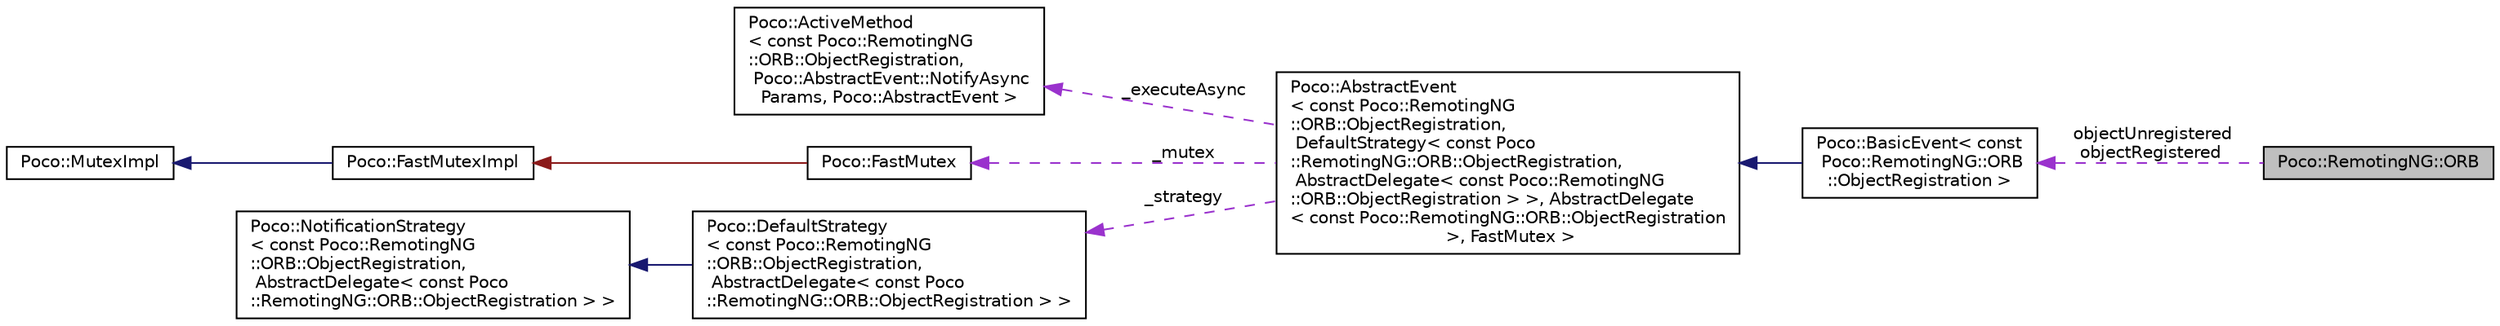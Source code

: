digraph "Poco::RemotingNG::ORB"
{
 // LATEX_PDF_SIZE
  edge [fontname="Helvetica",fontsize="10",labelfontname="Helvetica",labelfontsize="10"];
  node [fontname="Helvetica",fontsize="10",shape=record];
  rankdir="LR";
  Node1 [label="Poco::RemotingNG::ORB",height=0.2,width=0.4,color="black", fillcolor="grey75", style="filled", fontcolor="black",tooltip=" "];
  Node2 -> Node1 [dir="back",color="darkorchid3",fontsize="10",style="dashed",label=" objectUnregistered\nobjectRegistered" ,fontname="Helvetica"];
  Node2 [label="Poco::BasicEvent\< const\l Poco::RemotingNG::ORB\l::ObjectRegistration \>",height=0.2,width=0.4,color="black", fillcolor="white", style="filled",URL="$classPoco_1_1BasicEvent.html",tooltip=" "];
  Node3 -> Node2 [dir="back",color="midnightblue",fontsize="10",style="solid",fontname="Helvetica"];
  Node3 [label="Poco::AbstractEvent\l\< const Poco::RemotingNG\l::ORB::ObjectRegistration,\l DefaultStrategy\< const Poco\l::RemotingNG::ORB::ObjectRegistration,\l AbstractDelegate\< const Poco::RemotingNG\l::ORB::ObjectRegistration \> \>, AbstractDelegate\l\< const Poco::RemotingNG::ORB::ObjectRegistration\l \>, FastMutex \>",height=0.2,width=0.4,color="black", fillcolor="white", style="filled",URL="$classPoco_1_1AbstractEvent.html",tooltip=" "];
  Node4 -> Node3 [dir="back",color="darkorchid3",fontsize="10",style="dashed",label=" _executeAsync" ,fontname="Helvetica"];
  Node4 [label="Poco::ActiveMethod\l\< const Poco::RemotingNG\l::ORB::ObjectRegistration,\l Poco::AbstractEvent::NotifyAsync\lParams, Poco::AbstractEvent \>",height=0.2,width=0.4,color="black", fillcolor="white", style="filled",URL="$classPoco_1_1ActiveMethod.html",tooltip=" "];
  Node5 -> Node3 [dir="back",color="darkorchid3",fontsize="10",style="dashed",label=" _mutex" ,fontname="Helvetica"];
  Node5 [label="Poco::FastMutex",height=0.2,width=0.4,color="black", fillcolor="white", style="filled",URL="$classPoco_1_1FastMutex.html",tooltip=" "];
  Node6 -> Node5 [dir="back",color="firebrick4",fontsize="10",style="solid",fontname="Helvetica"];
  Node6 [label="Poco::FastMutexImpl",height=0.2,width=0.4,color="black", fillcolor="white", style="filled",URL="$classPoco_1_1FastMutexImpl.html",tooltip=" "];
  Node7 -> Node6 [dir="back",color="midnightblue",fontsize="10",style="solid",fontname="Helvetica"];
  Node7 [label="Poco::MutexImpl",height=0.2,width=0.4,color="black", fillcolor="white", style="filled",URL="$classPoco_1_1MutexImpl.html",tooltip=" "];
  Node8 -> Node3 [dir="back",color="darkorchid3",fontsize="10",style="dashed",label=" _strategy" ,fontname="Helvetica"];
  Node8 [label="Poco::DefaultStrategy\l\< const Poco::RemotingNG\l::ORB::ObjectRegistration,\l AbstractDelegate\< const Poco\l::RemotingNG::ORB::ObjectRegistration \> \>",height=0.2,width=0.4,color="black", fillcolor="white", style="filled",URL="$classPoco_1_1DefaultStrategy.html",tooltip=" "];
  Node9 -> Node8 [dir="back",color="midnightblue",fontsize="10",style="solid",fontname="Helvetica"];
  Node9 [label="Poco::NotificationStrategy\l\< const Poco::RemotingNG\l::ORB::ObjectRegistration,\l AbstractDelegate\< const Poco\l::RemotingNG::ORB::ObjectRegistration \> \>",height=0.2,width=0.4,color="black", fillcolor="white", style="filled",URL="$classPoco_1_1NotificationStrategy.html",tooltip=" "];
}

